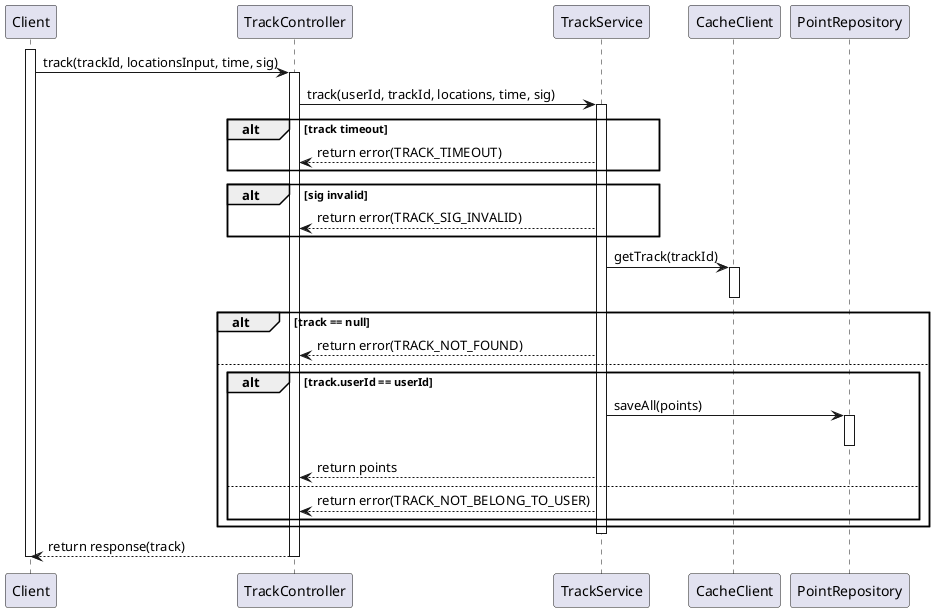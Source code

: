 @startuml

activate Client

Client -> TrackController: track(trackId, locationsInput, time, sig)
activate TrackController

TrackController -> TrackService: track(userId, trackId, locations, time, sig)
activate TrackService

alt track timeout
    TrackService --> TrackController: return error(TRACK_TIMEOUT)
end

alt sig invalid
    TrackService --> TrackController: return error(TRACK_SIG_INVALID)
end

TrackService -> CacheClient: getTrack(trackId)
activate CacheClient
deactivate CacheClient

alt track == null
    TrackService --> TrackController: return error(TRACK_NOT_FOUND)
else
    alt track.userId == userId
        TrackService -> PointRepository: saveAll(points)
        activate PointRepository
        deactivate PointRepository
        TrackService --> TrackController: return points
    else
        TrackService --> TrackController: return error(TRACK_NOT_BELONG_TO_USER)
    end
end

deactivate TrackService

TrackController --> Client: return response(track)

deactivate TrackController

deactivate Client

@enduml